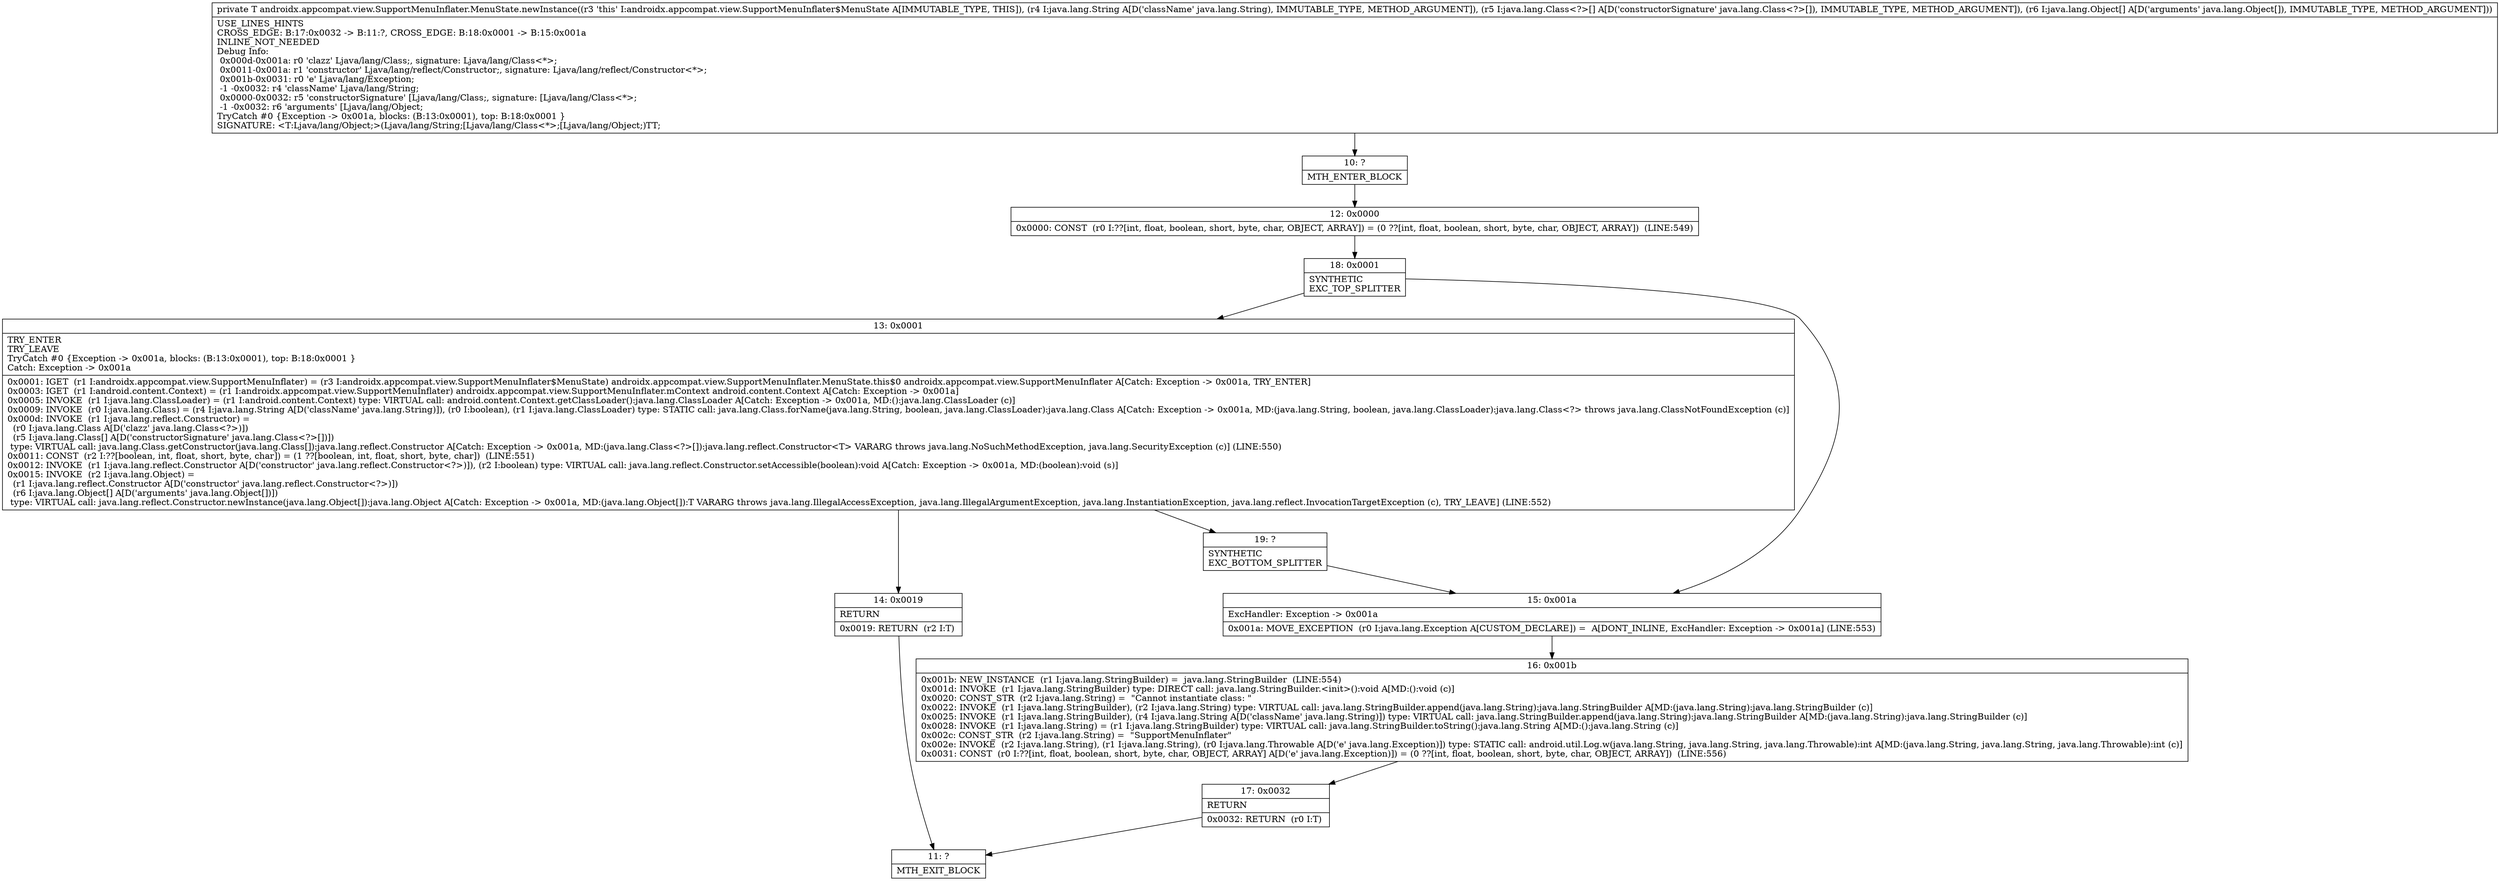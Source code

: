 digraph "CFG forandroidx.appcompat.view.SupportMenuInflater.MenuState.newInstance(Ljava\/lang\/String;[Ljava\/lang\/Class;[Ljava\/lang\/Object;)Ljava\/lang\/Object;" {
Node_10 [shape=record,label="{10\:\ ?|MTH_ENTER_BLOCK\l}"];
Node_12 [shape=record,label="{12\:\ 0x0000|0x0000: CONST  (r0 I:??[int, float, boolean, short, byte, char, OBJECT, ARRAY]) = (0 ??[int, float, boolean, short, byte, char, OBJECT, ARRAY])  (LINE:549)\l}"];
Node_18 [shape=record,label="{18\:\ 0x0001|SYNTHETIC\lEXC_TOP_SPLITTER\l}"];
Node_13 [shape=record,label="{13\:\ 0x0001|TRY_ENTER\lTRY_LEAVE\lTryCatch #0 \{Exception \-\> 0x001a, blocks: (B:13:0x0001), top: B:18:0x0001 \}\lCatch: Exception \-\> 0x001a\l|0x0001: IGET  (r1 I:androidx.appcompat.view.SupportMenuInflater) = (r3 I:androidx.appcompat.view.SupportMenuInflater$MenuState) androidx.appcompat.view.SupportMenuInflater.MenuState.this$0 androidx.appcompat.view.SupportMenuInflater A[Catch: Exception \-\> 0x001a, TRY_ENTER]\l0x0003: IGET  (r1 I:android.content.Context) = (r1 I:androidx.appcompat.view.SupportMenuInflater) androidx.appcompat.view.SupportMenuInflater.mContext android.content.Context A[Catch: Exception \-\> 0x001a]\l0x0005: INVOKE  (r1 I:java.lang.ClassLoader) = (r1 I:android.content.Context) type: VIRTUAL call: android.content.Context.getClassLoader():java.lang.ClassLoader A[Catch: Exception \-\> 0x001a, MD:():java.lang.ClassLoader (c)]\l0x0009: INVOKE  (r0 I:java.lang.Class) = (r4 I:java.lang.String A[D('className' java.lang.String)]), (r0 I:boolean), (r1 I:java.lang.ClassLoader) type: STATIC call: java.lang.Class.forName(java.lang.String, boolean, java.lang.ClassLoader):java.lang.Class A[Catch: Exception \-\> 0x001a, MD:(java.lang.String, boolean, java.lang.ClassLoader):java.lang.Class\<?\> throws java.lang.ClassNotFoundException (c)]\l0x000d: INVOKE  (r1 I:java.lang.reflect.Constructor) = \l  (r0 I:java.lang.Class A[D('clazz' java.lang.Class\<?\>)])\l  (r5 I:java.lang.Class[] A[D('constructorSignature' java.lang.Class\<?\>[])])\l type: VIRTUAL call: java.lang.Class.getConstructor(java.lang.Class[]):java.lang.reflect.Constructor A[Catch: Exception \-\> 0x001a, MD:(java.lang.Class\<?\>[]):java.lang.reflect.Constructor\<T\> VARARG throws java.lang.NoSuchMethodException, java.lang.SecurityException (c)] (LINE:550)\l0x0011: CONST  (r2 I:??[boolean, int, float, short, byte, char]) = (1 ??[boolean, int, float, short, byte, char])  (LINE:551)\l0x0012: INVOKE  (r1 I:java.lang.reflect.Constructor A[D('constructor' java.lang.reflect.Constructor\<?\>)]), (r2 I:boolean) type: VIRTUAL call: java.lang.reflect.Constructor.setAccessible(boolean):void A[Catch: Exception \-\> 0x001a, MD:(boolean):void (s)]\l0x0015: INVOKE  (r2 I:java.lang.Object) = \l  (r1 I:java.lang.reflect.Constructor A[D('constructor' java.lang.reflect.Constructor\<?\>)])\l  (r6 I:java.lang.Object[] A[D('arguments' java.lang.Object[])])\l type: VIRTUAL call: java.lang.reflect.Constructor.newInstance(java.lang.Object[]):java.lang.Object A[Catch: Exception \-\> 0x001a, MD:(java.lang.Object[]):T VARARG throws java.lang.IllegalAccessException, java.lang.IllegalArgumentException, java.lang.InstantiationException, java.lang.reflect.InvocationTargetException (c), TRY_LEAVE] (LINE:552)\l}"];
Node_14 [shape=record,label="{14\:\ 0x0019|RETURN\l|0x0019: RETURN  (r2 I:T) \l}"];
Node_11 [shape=record,label="{11\:\ ?|MTH_EXIT_BLOCK\l}"];
Node_19 [shape=record,label="{19\:\ ?|SYNTHETIC\lEXC_BOTTOM_SPLITTER\l}"];
Node_15 [shape=record,label="{15\:\ 0x001a|ExcHandler: Exception \-\> 0x001a\l|0x001a: MOVE_EXCEPTION  (r0 I:java.lang.Exception A[CUSTOM_DECLARE]) =  A[DONT_INLINE, ExcHandler: Exception \-\> 0x001a] (LINE:553)\l}"];
Node_16 [shape=record,label="{16\:\ 0x001b|0x001b: NEW_INSTANCE  (r1 I:java.lang.StringBuilder) =  java.lang.StringBuilder  (LINE:554)\l0x001d: INVOKE  (r1 I:java.lang.StringBuilder) type: DIRECT call: java.lang.StringBuilder.\<init\>():void A[MD:():void (c)]\l0x0020: CONST_STR  (r2 I:java.lang.String) =  \"Cannot instantiate class: \" \l0x0022: INVOKE  (r1 I:java.lang.StringBuilder), (r2 I:java.lang.String) type: VIRTUAL call: java.lang.StringBuilder.append(java.lang.String):java.lang.StringBuilder A[MD:(java.lang.String):java.lang.StringBuilder (c)]\l0x0025: INVOKE  (r1 I:java.lang.StringBuilder), (r4 I:java.lang.String A[D('className' java.lang.String)]) type: VIRTUAL call: java.lang.StringBuilder.append(java.lang.String):java.lang.StringBuilder A[MD:(java.lang.String):java.lang.StringBuilder (c)]\l0x0028: INVOKE  (r1 I:java.lang.String) = (r1 I:java.lang.StringBuilder) type: VIRTUAL call: java.lang.StringBuilder.toString():java.lang.String A[MD:():java.lang.String (c)]\l0x002c: CONST_STR  (r2 I:java.lang.String) =  \"SupportMenuInflater\" \l0x002e: INVOKE  (r2 I:java.lang.String), (r1 I:java.lang.String), (r0 I:java.lang.Throwable A[D('e' java.lang.Exception)]) type: STATIC call: android.util.Log.w(java.lang.String, java.lang.String, java.lang.Throwable):int A[MD:(java.lang.String, java.lang.String, java.lang.Throwable):int (c)]\l0x0031: CONST  (r0 I:??[int, float, boolean, short, byte, char, OBJECT, ARRAY] A[D('e' java.lang.Exception)]) = (0 ??[int, float, boolean, short, byte, char, OBJECT, ARRAY])  (LINE:556)\l}"];
Node_17 [shape=record,label="{17\:\ 0x0032|RETURN\l|0x0032: RETURN  (r0 I:T) \l}"];
MethodNode[shape=record,label="{private T androidx.appcompat.view.SupportMenuInflater.MenuState.newInstance((r3 'this' I:androidx.appcompat.view.SupportMenuInflater$MenuState A[IMMUTABLE_TYPE, THIS]), (r4 I:java.lang.String A[D('className' java.lang.String), IMMUTABLE_TYPE, METHOD_ARGUMENT]), (r5 I:java.lang.Class\<?\>[] A[D('constructorSignature' java.lang.Class\<?\>[]), IMMUTABLE_TYPE, METHOD_ARGUMENT]), (r6 I:java.lang.Object[] A[D('arguments' java.lang.Object[]), IMMUTABLE_TYPE, METHOD_ARGUMENT]))  | USE_LINES_HINTS\lCROSS_EDGE: B:17:0x0032 \-\> B:11:?, CROSS_EDGE: B:18:0x0001 \-\> B:15:0x001a\lINLINE_NOT_NEEDED\lDebug Info:\l  0x000d\-0x001a: r0 'clazz' Ljava\/lang\/Class;, signature: Ljava\/lang\/Class\<*\>;\l  0x0011\-0x001a: r1 'constructor' Ljava\/lang\/reflect\/Constructor;, signature: Ljava\/lang\/reflect\/Constructor\<*\>;\l  0x001b\-0x0031: r0 'e' Ljava\/lang\/Exception;\l  \-1 \-0x0032: r4 'className' Ljava\/lang\/String;\l  0x0000\-0x0032: r5 'constructorSignature' [Ljava\/lang\/Class;, signature: [Ljava\/lang\/Class\<*\>;\l  \-1 \-0x0032: r6 'arguments' [Ljava\/lang\/Object;\lTryCatch #0 \{Exception \-\> 0x001a, blocks: (B:13:0x0001), top: B:18:0x0001 \}\lSIGNATURE: \<T:Ljava\/lang\/Object;\>(Ljava\/lang\/String;[Ljava\/lang\/Class\<*\>;[Ljava\/lang\/Object;)TT;\l}"];
MethodNode -> Node_10;Node_10 -> Node_12;
Node_12 -> Node_18;
Node_18 -> Node_13;
Node_18 -> Node_15;
Node_13 -> Node_14;
Node_13 -> Node_19;
Node_14 -> Node_11;
Node_19 -> Node_15;
Node_15 -> Node_16;
Node_16 -> Node_17;
Node_17 -> Node_11;
}


